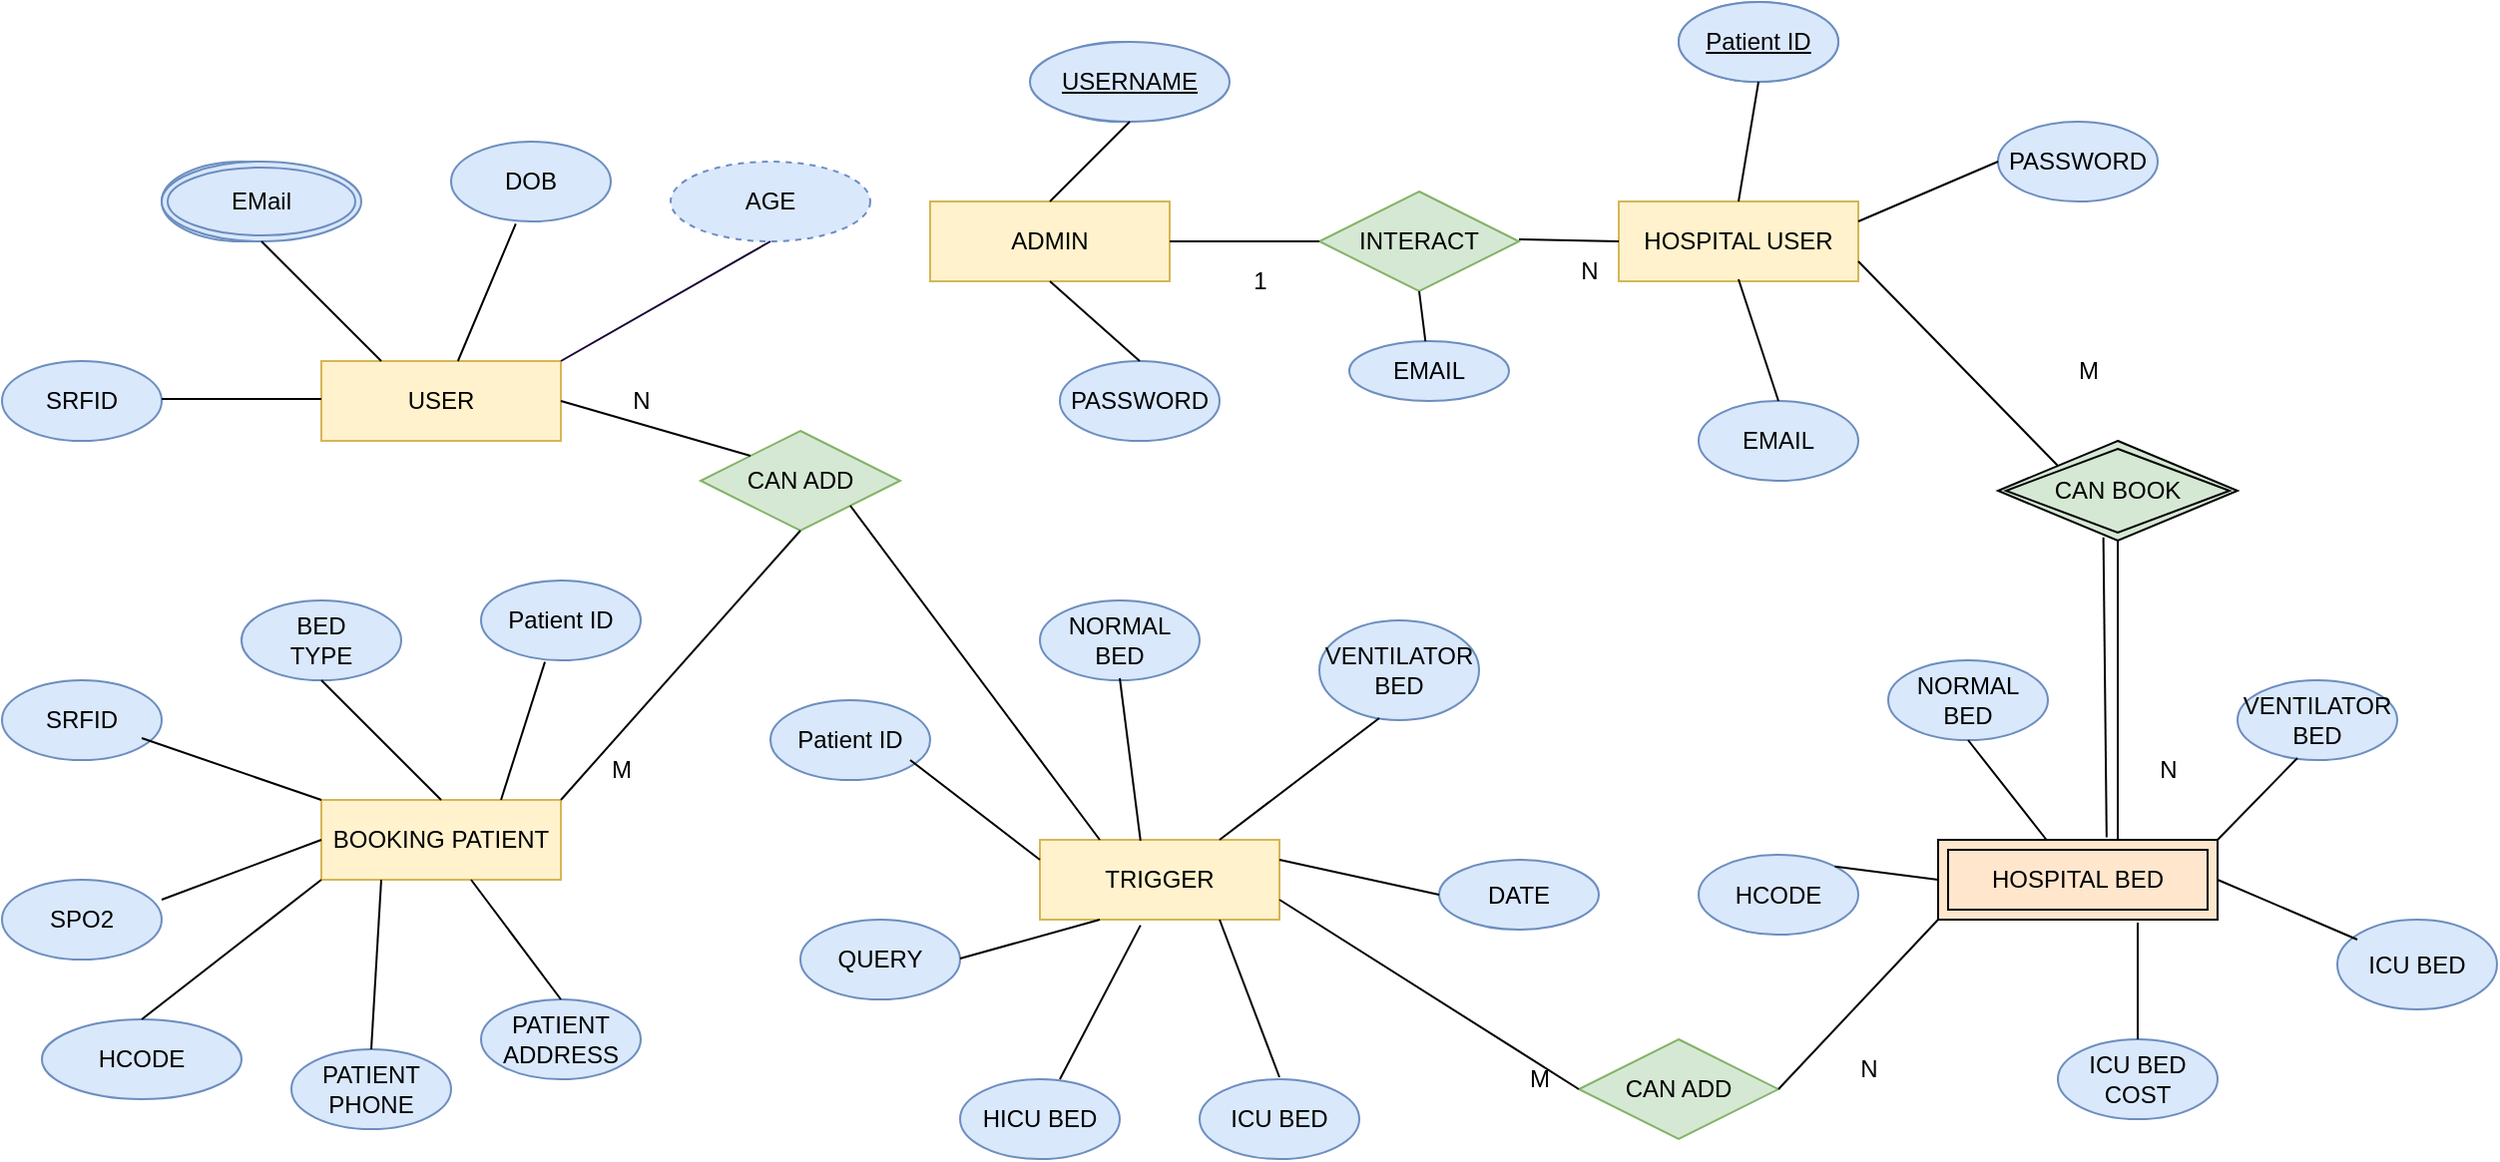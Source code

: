 <mxfile version="20.6.0" type="device"><diagram id="R2lEEEUBdFMjLlhIrx00" name="Page-1"><mxGraphModel dx="2153" dy="1804" grid="1" gridSize="10" guides="1" tooltips="1" connect="1" arrows="1" fold="1" page="1" pageScale="1" pageWidth="850" pageHeight="1100" math="0" shadow="0" extFonts="Permanent Marker^https://fonts.googleapis.com/css?family=Permanent+Marker"><root><mxCell id="0"/><mxCell id="1" parent="0"/><mxCell id="HJFnsp-WuHrkypBwHK18-1" value="EMAIL" style="ellipse;whiteSpace=wrap;html=1;fillColor=#dae8fc;strokeColor=#6c8ebf;" parent="1" vertex="1"><mxGeometry x="40" y="60" width="80" height="40" as="geometry"/></mxCell><mxCell id="HJFnsp-WuHrkypBwHK18-2" value="DOB" style="ellipse;whiteSpace=wrap;html=1;fillColor=#dae8fc;strokeColor=#6c8ebf;" parent="1" vertex="1"><mxGeometry x="185" y="50" width="80" height="40" as="geometry"/></mxCell><mxCell id="HJFnsp-WuHrkypBwHK18-3" value="USER" style="rounded=0;whiteSpace=wrap;html=1;fillColor=#fff2cc;strokeColor=#d6b656;" parent="1" vertex="1"><mxGeometry x="120" y="160" width="120" height="40" as="geometry"/></mxCell><mxCell id="HJFnsp-WuHrkypBwHK18-4" value="SRFID" style="ellipse;whiteSpace=wrap;html=1;fillColor=#dae8fc;strokeColor=#6c8ebf;" parent="1" vertex="1"><mxGeometry x="-40" y="160" width="80" height="40" as="geometry"/></mxCell><mxCell id="HJFnsp-WuHrkypBwHK18-5" value="CAN ADD" style="rhombus;whiteSpace=wrap;html=1;fillColor=#d5e8d4;strokeColor=#82b366;" parent="1" vertex="1"><mxGeometry x="310" y="195" width="100" height="50" as="geometry"/></mxCell><mxCell id="HJFnsp-WuHrkypBwHK18-6" value="ADMIN" style="rounded=0;whiteSpace=wrap;html=1;fillColor=#fff2cc;strokeColor=#d6b656;" parent="1" vertex="1"><mxGeometry x="425" y="80" width="120" height="40" as="geometry"/></mxCell><mxCell id="HJFnsp-WuHrkypBwHK18-7" value="USERNAME" style="ellipse;whiteSpace=wrap;html=1;fillColor=#dae8fc;strokeColor=#6c8ebf;" parent="1" vertex="1"><mxGeometry x="480" width="80" height="40" as="geometry"/></mxCell><mxCell id="HJFnsp-WuHrkypBwHK18-429" value="PASSWORD" style="ellipse;whiteSpace=wrap;html=1;fillColor=#dae8fc;strokeColor=#6c8ebf;" parent="1" vertex="1"><mxGeometry x="490" y="160" width="80" height="40" as="geometry"/></mxCell><mxCell id="HJFnsp-WuHrkypBwHK18-430" value="INTERACT&lt;br&gt;" style="rhombus;whiteSpace=wrap;html=1;fillColor=#d5e8d4;strokeColor=#82b366;" parent="1" vertex="1"><mxGeometry x="620" y="75" width="100" height="50" as="geometry"/></mxCell><mxCell id="HJFnsp-WuHrkypBwHK18-431" value="HOSPITAL USER" style="rounded=0;whiteSpace=wrap;html=1;fillColor=#fff2cc;strokeColor=#d6b656;" parent="1" vertex="1"><mxGeometry x="770" y="80" width="120" height="40" as="geometry"/></mxCell><mxCell id="HJFnsp-WuHrkypBwHK18-432" value="PID" style="ellipse;whiteSpace=wrap;html=1;fillColor=#dae8fc;strokeColor=#6c8ebf;" parent="1" vertex="1"><mxGeometry x="800" y="-20" width="80" height="40" as="geometry"/></mxCell><mxCell id="HJFnsp-WuHrkypBwHK18-433" value="PASSWORD" style="ellipse;whiteSpace=wrap;html=1;fillColor=#dae8fc;strokeColor=#6c8ebf;" parent="1" vertex="1"><mxGeometry x="960" y="40" width="80" height="40" as="geometry"/></mxCell><mxCell id="HJFnsp-WuHrkypBwHK18-434" value="CAN BOOK" style="rhombus;whiteSpace=wrap;html=1;fillColor=#d5e8d4;strokeColor=#82b366;" parent="1" vertex="1"><mxGeometry x="970" y="200" width="100" height="50" as="geometry"/></mxCell><mxCell id="HJFnsp-WuHrkypBwHK18-435" value="EMAIL" style="ellipse;whiteSpace=wrap;html=1;fillColor=#dae8fc;strokeColor=#6c8ebf;" parent="1" vertex="1"><mxGeometry x="810" y="180" width="80" height="40" as="geometry"/></mxCell><mxCell id="HJFnsp-WuHrkypBwHK18-438" value="SRFID" style="ellipse;whiteSpace=wrap;html=1;fillColor=#dae8fc;strokeColor=#6c8ebf;" parent="1" vertex="1"><mxGeometry x="-40" y="320" width="80" height="40" as="geometry"/></mxCell><mxCell id="HJFnsp-WuHrkypBwHK18-440" value="BED &lt;br&gt;TYPE" style="ellipse;whiteSpace=wrap;html=1;fillColor=#dae8fc;strokeColor=#6c8ebf;" parent="1" vertex="1"><mxGeometry x="80" y="280" width="80" height="40" as="geometry"/></mxCell><mxCell id="HJFnsp-WuHrkypBwHK18-441" value="Patient ID" style="ellipse;whiteSpace=wrap;html=1;fillColor=#dae8fc;strokeColor=#6c8ebf;" parent="1" vertex="1"><mxGeometry x="200" y="270" width="80" height="40" as="geometry"/></mxCell><mxCell id="HJFnsp-WuHrkypBwHK18-442" value="BOOKING PATIENT" style="rounded=0;whiteSpace=wrap;html=1;fillColor=#fff2cc;strokeColor=#d6b656;" parent="1" vertex="1"><mxGeometry x="120" y="380" width="120" height="40" as="geometry"/></mxCell><mxCell id="HJFnsp-WuHrkypBwHK18-443" value="SPO2" style="ellipse;whiteSpace=wrap;html=1;fillColor=#dae8fc;strokeColor=#6c8ebf;" parent="1" vertex="1"><mxGeometry x="-40" y="420" width="80" height="40" as="geometry"/></mxCell><mxCell id="HJFnsp-WuHrkypBwHK18-444" value="PATIENT PHONE" style="ellipse;whiteSpace=wrap;html=1;fillColor=#dae8fc;strokeColor=#6c8ebf;" parent="1" vertex="1"><mxGeometry x="105" y="505" width="80" height="40" as="geometry"/></mxCell><mxCell id="HJFnsp-WuHrkypBwHK18-445" value="PATIENT&lt;br&gt;ADDRESS" style="ellipse;whiteSpace=wrap;html=1;fillColor=#dae8fc;strokeColor=#6c8ebf;" parent="1" vertex="1"><mxGeometry x="200" y="480" width="80" height="40" as="geometry"/></mxCell><mxCell id="HJFnsp-WuHrkypBwHK18-446" value="TRIGGER" style="rounded=0;whiteSpace=wrap;html=1;fillColor=#fff2cc;strokeColor=#d6b656;" parent="1" vertex="1"><mxGeometry x="480" y="400" width="120" height="40" as="geometry"/></mxCell><mxCell id="HJFnsp-WuHrkypBwHK18-447" value="Patient ID" style="ellipse;whiteSpace=wrap;html=1;fillColor=#dae8fc;strokeColor=#6c8ebf;" parent="1" vertex="1"><mxGeometry x="345" y="330" width="80" height="40" as="geometry"/></mxCell><mxCell id="HJFnsp-WuHrkypBwHK18-448" value="QUERY" style="ellipse;whiteSpace=wrap;html=1;fillColor=#dae8fc;strokeColor=#6c8ebf;" parent="1" vertex="1"><mxGeometry x="360" y="440" width="80" height="40" as="geometry"/></mxCell><mxCell id="HJFnsp-WuHrkypBwHK18-449" value="HICU BED" style="ellipse;whiteSpace=wrap;html=1;fillColor=#dae8fc;strokeColor=#6c8ebf;" parent="1" vertex="1"><mxGeometry x="440" y="520" width="80" height="40" as="geometry"/></mxCell><mxCell id="HJFnsp-WuHrkypBwHK18-450" value="ICU BED" style="ellipse;whiteSpace=wrap;html=1;fillColor=#dae8fc;strokeColor=#6c8ebf;" parent="1" vertex="1"><mxGeometry x="560" y="520" width="80" height="40" as="geometry"/></mxCell><mxCell id="HJFnsp-WuHrkypBwHK18-451" value="NORMAL BED" style="ellipse;whiteSpace=wrap;html=1;fillColor=#dae8fc;strokeColor=#6c8ebf;" parent="1" vertex="1"><mxGeometry x="480" y="280" width="80" height="40" as="geometry"/></mxCell><mxCell id="HJFnsp-WuHrkypBwHK18-452" value="VENTILATOR&lt;br&gt;BED" style="ellipse;whiteSpace=wrap;html=1;fillColor=#dae8fc;strokeColor=#6c8ebf;" parent="1" vertex="1"><mxGeometry x="620" y="290" width="80" height="50" as="geometry"/></mxCell><mxCell id="HJFnsp-WuHrkypBwHK18-453" value="DATE" style="ellipse;whiteSpace=wrap;html=1;fillColor=#dae8fc;strokeColor=#6c8ebf;" parent="1" vertex="1"><mxGeometry x="680" y="410" width="80" height="35" as="geometry"/></mxCell><mxCell id="HJFnsp-WuHrkypBwHK18-455" value="HOSPITAL DATA" style="rounded=0;whiteSpace=wrap;html=1;fillColor=#fff2cc;strokeColor=#d6b656;" parent="1" vertex="1"><mxGeometry x="930" y="400" width="140" height="40" as="geometry"/></mxCell><mxCell id="HJFnsp-WuHrkypBwHK18-456" value="VENTILATOR BED" style="ellipse;whiteSpace=wrap;html=1;fillColor=#dae8fc;strokeColor=#6c8ebf;" parent="1" vertex="1"><mxGeometry x="1080" y="320" width="80" height="40" as="geometry"/></mxCell><mxCell id="HJFnsp-WuHrkypBwHK18-457" value="NORMAL &lt;br&gt;BED" style="ellipse;whiteSpace=wrap;html=1;fillColor=#dae8fc;strokeColor=#6c8ebf;" parent="1" vertex="1"><mxGeometry x="905" y="310" width="80" height="40" as="geometry"/></mxCell><mxCell id="HJFnsp-WuHrkypBwHK18-459" value="HCODE" style="ellipse;whiteSpace=wrap;html=1;fillColor=#dae8fc;strokeColor=#6c8ebf;" parent="1" vertex="1"><mxGeometry x="810" y="407.5" width="80" height="40" as="geometry"/></mxCell><mxCell id="HJFnsp-WuHrkypBwHK18-460" value="ICU BED&lt;br&gt;COST" style="ellipse;whiteSpace=wrap;html=1;fillColor=#dae8fc;strokeColor=#6c8ebf;" parent="1" vertex="1"><mxGeometry x="990" y="500" width="80" height="40" as="geometry"/></mxCell><mxCell id="HJFnsp-WuHrkypBwHK18-461" value="ICU BED" style="ellipse;whiteSpace=wrap;html=1;fillColor=#dae8fc;strokeColor=#6c8ebf;" parent="1" vertex="1"><mxGeometry x="1130" y="440" width="80" height="45" as="geometry"/></mxCell><mxCell id="HJFnsp-WuHrkypBwHK18-462" value="CAN ADD" style="rhombus;whiteSpace=wrap;html=1;fillColor=#d5e8d4;strokeColor=#82b366;" parent="1" vertex="1"><mxGeometry x="750" y="500" width="100" height="50" as="geometry"/></mxCell><mxCell id="HJFnsp-WuHrkypBwHK18-508" value="M" style="text;html=1;align=center;verticalAlign=middle;resizable=0;points=[];autosize=1;strokeColor=none;fillColor=none;" parent="1" vertex="1"><mxGeometry x="255" y="350" width="30" height="30" as="geometry"/></mxCell><mxCell id="HJFnsp-WuHrkypBwHK18-511" value="N" style="text;html=1;align=center;verticalAlign=middle;resizable=0;points=[];autosize=1;strokeColor=none;fillColor=none;" parent="1" vertex="1"><mxGeometry x="265" y="165" width="30" height="30" as="geometry"/></mxCell><mxCell id="HJFnsp-WuHrkypBwHK18-512" value="1" style="text;html=1;align=center;verticalAlign=middle;resizable=0;points=[];autosize=1;strokeColor=none;fillColor=none;" parent="1" vertex="1"><mxGeometry x="575" y="105" width="30" height="30" as="geometry"/></mxCell><mxCell id="HJFnsp-WuHrkypBwHK18-513" value="N" style="text;html=1;align=center;verticalAlign=middle;resizable=0;points=[];autosize=1;strokeColor=none;fillColor=none;" parent="1" vertex="1"><mxGeometry x="740" y="100" width="30" height="30" as="geometry"/></mxCell><mxCell id="HJFnsp-WuHrkypBwHK18-514" value="M" style="text;html=1;align=center;verticalAlign=middle;resizable=0;points=[];autosize=1;strokeColor=none;fillColor=none;" parent="1" vertex="1"><mxGeometry x="990" y="150" width="30" height="30" as="geometry"/></mxCell><mxCell id="HJFnsp-WuHrkypBwHK18-516" value="N" style="text;html=1;align=center;verticalAlign=middle;resizable=0;points=[];autosize=1;strokeColor=none;fillColor=none;" parent="1" vertex="1"><mxGeometry x="1030" y="350" width="30" height="30" as="geometry"/></mxCell><mxCell id="HJFnsp-WuHrkypBwHK18-518" value="N" style="text;html=1;align=center;verticalAlign=middle;resizable=0;points=[];autosize=1;strokeColor=none;fillColor=none;" parent="1" vertex="1"><mxGeometry x="880" y="500" width="30" height="30" as="geometry"/></mxCell><mxCell id="HJFnsp-WuHrkypBwHK18-519" value="M" style="text;html=1;align=center;verticalAlign=middle;resizable=0;points=[];autosize=1;strokeColor=none;fillColor=none;" parent="1" vertex="1"><mxGeometry x="715" y="505" width="30" height="30" as="geometry"/></mxCell><mxCell id="b2RTEIFPCRHPSaWi15oK-2" value="&lt;span style=&quot;&quot;&gt;EMail&lt;/span&gt;" style="ellipse;shape=doubleEllipse;margin=3;whiteSpace=wrap;html=1;align=center;labelBackgroundColor=none;fillColor=#dae8fc;strokeColor=#6c8ebf;" parent="1" vertex="1"><mxGeometry x="40" y="60" width="100" height="40" as="geometry"/></mxCell><mxCell id="b2RTEIFPCRHPSaWi15oK-3" value="USERNAME" style="ellipse;whiteSpace=wrap;html=1;align=center;fontStyle=4;labelBackgroundColor=none;fillColor=#dae8fc;strokeColor=#6c8ebf;" parent="1" vertex="1"><mxGeometry x="475" width="100" height="40" as="geometry"/></mxCell><mxCell id="geem1znem0BxTNEdP_fm-1" value="HOSPITAL BED" style="shape=ext;margin=3;double=1;whiteSpace=wrap;html=1;align=center;fillColor=#ffe6cc;strokeColor=#000000;" parent="1" vertex="1"><mxGeometry x="930" y="400" width="140" height="40" as="geometry"/></mxCell><mxCell id="geem1znem0BxTNEdP_fm-2" value="Patient ID" style="ellipse;whiteSpace=wrap;html=1;align=center;fontStyle=4;fillColor=#dae8fc;strokeColor=#6c8ebf;" parent="1" vertex="1"><mxGeometry x="800" y="-20" width="80" height="40" as="geometry"/></mxCell><mxCell id="geem1znem0BxTNEdP_fm-3" value="CAN BOOK" style="shape=rhombus;double=1;perimeter=rhombusPerimeter;whiteSpace=wrap;html=1;align=center;fillColor=#d5e8d4;strokeColor=#000000;" parent="1" vertex="1"><mxGeometry x="960" y="200" width="120" height="50" as="geometry"/></mxCell><mxCell id="geem1znem0BxTNEdP_fm-4" value="" style="endArrow=none;html=1;rounded=0;exitX=0.603;exitY=-0.03;exitDx=0;exitDy=0;exitPerimeter=0;entryX=0.44;entryY=0.968;entryDx=0;entryDy=0;entryPerimeter=0;" parent="1" source="geem1znem0BxTNEdP_fm-1" target="geem1znem0BxTNEdP_fm-3" edge="1"><mxGeometry relative="1" as="geometry"><mxPoint x="590" y="290" as="sourcePoint"/><mxPoint x="1020" y="250" as="targetPoint"/></mxGeometry></mxCell><mxCell id="geem1znem0BxTNEdP_fm-5" value="" style="endArrow=none;html=1;rounded=0;entryX=0.5;entryY=1;entryDx=0;entryDy=0;entryPerimeter=0;" parent="1" target="geem1znem0BxTNEdP_fm-3" edge="1"><mxGeometry relative="1" as="geometry"><mxPoint x="1020" y="400" as="sourcePoint"/><mxPoint x="750" y="290" as="targetPoint"/></mxGeometry></mxCell><mxCell id="geem1znem0BxTNEdP_fm-7" value="EMAIL" style="ellipse;whiteSpace=wrap;html=1;align=center;fillColor=#dae8fc;strokeColor=#6c8ebf;" parent="1" vertex="1"><mxGeometry x="635" y="150" width="80" height="30" as="geometry"/></mxCell><mxCell id="geem1znem0BxTNEdP_fm-8" value="" style="endArrow=none;html=1;rounded=0;entryX=0.5;entryY=1;entryDx=0;entryDy=0;" parent="1" source="geem1znem0BxTNEdP_fm-7" target="HJFnsp-WuHrkypBwHK18-430" edge="1"><mxGeometry relative="1" as="geometry"><mxPoint x="630" y="260" as="sourcePoint"/><mxPoint x="790" y="260" as="targetPoint"/></mxGeometry></mxCell><mxCell id="geem1znem0BxTNEdP_fm-10" value="" style="endArrow=none;html=1;rounded=0;entryX=0;entryY=0;entryDx=0;entryDy=0;" parent="1" target="HJFnsp-WuHrkypBwHK18-5" edge="1"><mxGeometry relative="1" as="geometry"><mxPoint x="240" y="180" as="sourcePoint"/><mxPoint x="400" y="180" as="targetPoint"/></mxGeometry></mxCell><mxCell id="geem1znem0BxTNEdP_fm-11" value="" style="endArrow=none;html=1;rounded=0;" parent="1" edge="1"><mxGeometry relative="1" as="geometry"><mxPoint x="40" y="179" as="sourcePoint"/><mxPoint x="120" y="179" as="targetPoint"/></mxGeometry></mxCell><mxCell id="geem1znem0BxTNEdP_fm-12" value="" style="endArrow=none;html=1;rounded=0;entryX=0.405;entryY=1.03;entryDx=0;entryDy=0;entryPerimeter=0;" parent="1" source="HJFnsp-WuHrkypBwHK18-3" target="HJFnsp-WuHrkypBwHK18-2" edge="1"><mxGeometry relative="1" as="geometry"><mxPoint x="180" y="159" as="sourcePoint"/><mxPoint x="340" y="159" as="targetPoint"/></mxGeometry></mxCell><mxCell id="geem1znem0BxTNEdP_fm-13" value="" style="endArrow=none;html=1;rounded=0;entryX=0.25;entryY=0;entryDx=0;entryDy=0;" parent="1" target="HJFnsp-WuHrkypBwHK18-3" edge="1"><mxGeometry relative="1" as="geometry"><mxPoint x="90" y="100" as="sourcePoint"/><mxPoint x="255" y="104" as="targetPoint"/></mxGeometry></mxCell><mxCell id="geem1znem0BxTNEdP_fm-14" value="" style="endArrow=none;html=1;rounded=0;entryX=0.25;entryY=0;entryDx=0;entryDy=0;exitX=1;exitY=1;exitDx=0;exitDy=0;" parent="1" source="HJFnsp-WuHrkypBwHK18-5" target="HJFnsp-WuHrkypBwHK18-446" edge="1"><mxGeometry relative="1" as="geometry"><mxPoint x="368" y="240" as="sourcePoint"/><mxPoint x="483" y="230" as="targetPoint"/></mxGeometry></mxCell><mxCell id="geem1znem0BxTNEdP_fm-15" value="" style="endArrow=none;html=1;rounded=0;exitX=0.5;exitY=0;exitDx=0;exitDy=0;entryX=0.5;entryY=1;entryDx=0;entryDy=0;" parent="1" source="HJFnsp-WuHrkypBwHK18-6" target="b2RTEIFPCRHPSaWi15oK-3" edge="1"><mxGeometry relative="1" as="geometry"><mxPoint x="345" y="30" as="sourcePoint"/><mxPoint x="505" y="30" as="targetPoint"/></mxGeometry></mxCell><mxCell id="geem1znem0BxTNEdP_fm-16" value="" style="endArrow=none;html=1;rounded=0;entryX=0.5;entryY=1;entryDx=0;entryDy=0;exitX=0.5;exitY=0;exitDx=0;exitDy=0;" parent="1" source="HJFnsp-WuHrkypBwHK18-429" target="HJFnsp-WuHrkypBwHK18-6" edge="1"><mxGeometry relative="1" as="geometry"><mxPoint x="290" y="200" as="sourcePoint"/><mxPoint x="450" y="200" as="targetPoint"/></mxGeometry></mxCell><mxCell id="geem1znem0BxTNEdP_fm-17" value="" style="endArrow=none;html=1;rounded=0;entryX=0;entryY=0.5;entryDx=0;entryDy=0;" parent="1" target="HJFnsp-WuHrkypBwHK18-431" edge="1"><mxGeometry relative="1" as="geometry"><mxPoint x="720" y="99" as="sourcePoint"/><mxPoint x="880" y="99" as="targetPoint"/></mxGeometry></mxCell><mxCell id="geem1znem0BxTNEdP_fm-18" value="" style="endArrow=none;html=1;rounded=0;entryX=0;entryY=0.5;entryDx=0;entryDy=0;" parent="1" target="HJFnsp-WuHrkypBwHK18-430" edge="1"><mxGeometry relative="1" as="geometry"><mxPoint x="545" y="100" as="sourcePoint"/><mxPoint x="705" y="104" as="targetPoint"/></mxGeometry></mxCell><mxCell id="geem1znem0BxTNEdP_fm-19" value="" style="endArrow=none;html=1;rounded=0;exitX=0.5;exitY=0;exitDx=0;exitDy=0;" parent="1" source="HJFnsp-WuHrkypBwHK18-435" edge="1"><mxGeometry relative="1" as="geometry"><mxPoint x="670" y="119" as="sourcePoint"/><mxPoint x="830" y="119" as="targetPoint"/></mxGeometry></mxCell><mxCell id="geem1znem0BxTNEdP_fm-20" value="" style="endArrow=none;html=1;rounded=0;exitX=1;exitY=0.25;exitDx=0;exitDy=0;entryX=0;entryY=0.5;entryDx=0;entryDy=0;" parent="1" source="HJFnsp-WuHrkypBwHK18-431" target="HJFnsp-WuHrkypBwHK18-433" edge="1"><mxGeometry relative="1" as="geometry"><mxPoint x="820" y="75" as="sourcePoint"/><mxPoint x="980" y="75" as="targetPoint"/></mxGeometry></mxCell><mxCell id="geem1znem0BxTNEdP_fm-21" value="" style="endArrow=none;html=1;rounded=0;exitX=0.5;exitY=0;exitDx=0;exitDy=0;entryX=0.5;entryY=1;entryDx=0;entryDy=0;" parent="1" source="HJFnsp-WuHrkypBwHK18-431" target="geem1znem0BxTNEdP_fm-2" edge="1"><mxGeometry relative="1" as="geometry"><mxPoint x="690" y="20" as="sourcePoint"/><mxPoint x="850" y="20" as="targetPoint"/></mxGeometry></mxCell><mxCell id="geem1znem0BxTNEdP_fm-23" value="" style="endArrow=none;html=1;rounded=0;exitX=1;exitY=0.75;exitDx=0;exitDy=0;entryX=0;entryY=0;entryDx=0;entryDy=0;" parent="1" source="HJFnsp-WuHrkypBwHK18-431" target="geem1znem0BxTNEdP_fm-3" edge="1"><mxGeometry relative="1" as="geometry"><mxPoint x="770" y="240" as="sourcePoint"/><mxPoint x="930" y="240" as="targetPoint"/></mxGeometry></mxCell><mxCell id="geem1znem0BxTNEdP_fm-24" value="" style="endArrow=none;html=1;rounded=0;entryX=0.5;entryY=0;entryDx=0;entryDy=0;" parent="1" source="HJFnsp-WuHrkypBwHK18-442" target="HJFnsp-WuHrkypBwHK18-445" edge="1"><mxGeometry relative="1" as="geometry"><mxPoint x="190" y="410" as="sourcePoint"/><mxPoint x="350" y="410" as="targetPoint"/></mxGeometry></mxCell><mxCell id="geem1znem0BxTNEdP_fm-25" value="" style="endArrow=none;html=1;rounded=0;entryX=0.25;entryY=1;entryDx=0;entryDy=0;exitX=0.5;exitY=0;exitDx=0;exitDy=0;" parent="1" source="HJFnsp-WuHrkypBwHK18-444" target="HJFnsp-WuHrkypBwHK18-442" edge="1"><mxGeometry relative="1" as="geometry"><mxPoint x="120" y="505" as="sourcePoint"/><mxPoint x="280" y="505" as="targetPoint"/></mxGeometry></mxCell><mxCell id="geem1znem0BxTNEdP_fm-26" value="" style="endArrow=none;html=1;rounded=0;entryX=0;entryY=0.5;entryDx=0;entryDy=0;" parent="1" target="HJFnsp-WuHrkypBwHK18-442" edge="1"><mxGeometry relative="1" as="geometry"><mxPoint x="40" y="430" as="sourcePoint"/><mxPoint x="200" y="430" as="targetPoint"/></mxGeometry></mxCell><mxCell id="geem1znem0BxTNEdP_fm-27" value="" style="endArrow=none;html=1;rounded=0;entryX=0;entryY=0;entryDx=0;entryDy=0;" parent="1" target="HJFnsp-WuHrkypBwHK18-442" edge="1"><mxGeometry relative="1" as="geometry"><mxPoint x="30" y="349" as="sourcePoint"/><mxPoint x="190" y="349" as="targetPoint"/></mxGeometry></mxCell><mxCell id="geem1znem0BxTNEdP_fm-28" value="" style="endArrow=none;html=1;rounded=0;entryX=0.5;entryY=0;entryDx=0;entryDy=0;" parent="1" target="HJFnsp-WuHrkypBwHK18-442" edge="1"><mxGeometry relative="1" as="geometry"><mxPoint x="120" y="320" as="sourcePoint"/><mxPoint x="280" y="320" as="targetPoint"/></mxGeometry></mxCell><mxCell id="geem1znem0BxTNEdP_fm-29" value="" style="endArrow=none;html=1;rounded=0;exitX=0.4;exitY=1.02;exitDx=0;exitDy=0;exitPerimeter=0;entryX=0.75;entryY=0;entryDx=0;entryDy=0;" parent="1" source="HJFnsp-WuHrkypBwHK18-441" target="HJFnsp-WuHrkypBwHK18-442" edge="1"><mxGeometry relative="1" as="geometry"><mxPoint x="250" y="380" as="sourcePoint"/><mxPoint x="410" y="380" as="targetPoint"/></mxGeometry></mxCell><mxCell id="geem1znem0BxTNEdP_fm-30" value="" style="endArrow=none;html=1;rounded=0;exitX=0.5;exitY=1;exitDx=0;exitDy=0;entryX=1;entryY=0;entryDx=0;entryDy=0;" parent="1" source="HJFnsp-WuHrkypBwHK18-5" target="HJFnsp-WuHrkypBwHK18-442" edge="1"><mxGeometry relative="1" as="geometry"><mxPoint x="470" y="380" as="sourcePoint"/><mxPoint x="630" y="380" as="targetPoint"/></mxGeometry></mxCell><mxCell id="geem1znem0BxTNEdP_fm-31" value="" style="endArrow=none;html=1;rounded=0;entryX=0.75;entryY=1;entryDx=0;entryDy=0;" parent="1" target="HJFnsp-WuHrkypBwHK18-446" edge="1"><mxGeometry relative="1" as="geometry"><mxPoint x="600" y="519" as="sourcePoint"/><mxPoint x="760" y="519" as="targetPoint"/></mxGeometry></mxCell><mxCell id="geem1znem0BxTNEdP_fm-32" value="" style="endArrow=none;html=1;rounded=0;entryX=0.42;entryY=1.07;entryDx=0;entryDy=0;entryPerimeter=0;" parent="1" target="HJFnsp-WuHrkypBwHK18-446" edge="1"><mxGeometry relative="1" as="geometry"><mxPoint x="490" y="520" as="sourcePoint"/><mxPoint x="650" y="520" as="targetPoint"/></mxGeometry></mxCell><mxCell id="geem1znem0BxTNEdP_fm-33" value="" style="endArrow=none;html=1;rounded=0;entryX=0.25;entryY=1;entryDx=0;entryDy=0;" parent="1" target="HJFnsp-WuHrkypBwHK18-446" edge="1"><mxGeometry relative="1" as="geometry"><mxPoint x="440" y="459.5" as="sourcePoint"/><mxPoint x="600" y="459.5" as="targetPoint"/></mxGeometry></mxCell><mxCell id="geem1znem0BxTNEdP_fm-34" value="" style="endArrow=none;html=1;rounded=0;entryX=0;entryY=0.25;entryDx=0;entryDy=0;" parent="1" target="HJFnsp-WuHrkypBwHK18-446" edge="1"><mxGeometry relative="1" as="geometry"><mxPoint x="415" y="360" as="sourcePoint"/><mxPoint x="575" y="360" as="targetPoint"/></mxGeometry></mxCell><mxCell id="geem1znem0BxTNEdP_fm-35" value="" style="endArrow=none;html=1;rounded=0;entryX=0.42;entryY=0.01;entryDx=0;entryDy=0;entryPerimeter=0;" parent="1" target="HJFnsp-WuHrkypBwHK18-446" edge="1"><mxGeometry relative="1" as="geometry"><mxPoint x="520" y="319" as="sourcePoint"/><mxPoint x="680" y="319" as="targetPoint"/></mxGeometry></mxCell><mxCell id="geem1znem0BxTNEdP_fm-36" value="" style="endArrow=none;html=1;rounded=0;entryX=0.75;entryY=0;entryDx=0;entryDy=0;" parent="1" target="HJFnsp-WuHrkypBwHK18-446" edge="1"><mxGeometry relative="1" as="geometry"><mxPoint x="650" y="339" as="sourcePoint"/><mxPoint x="810" y="339" as="targetPoint"/></mxGeometry></mxCell><mxCell id="geem1znem0BxTNEdP_fm-37" value="" style="endArrow=none;html=1;rounded=0;exitX=1;exitY=0.25;exitDx=0;exitDy=0;entryX=0;entryY=0.5;entryDx=0;entryDy=0;" parent="1" source="HJFnsp-WuHrkypBwHK18-446" target="HJFnsp-WuHrkypBwHK18-453" edge="1"><mxGeometry relative="1" as="geometry"><mxPoint x="720" y="360" as="sourcePoint"/><mxPoint x="880" y="360" as="targetPoint"/></mxGeometry></mxCell><mxCell id="geem1znem0BxTNEdP_fm-38" value="" style="endArrow=none;html=1;rounded=0;exitX=1;exitY=0.75;exitDx=0;exitDy=0;entryX=0;entryY=0.5;entryDx=0;entryDy=0;" parent="1" source="HJFnsp-WuHrkypBwHK18-446" target="HJFnsp-WuHrkypBwHK18-462" edge="1"><mxGeometry relative="1" as="geometry"><mxPoint x="720" y="360" as="sourcePoint"/><mxPoint x="880" y="360" as="targetPoint"/></mxGeometry></mxCell><mxCell id="geem1znem0BxTNEdP_fm-39" value="" style="endArrow=none;html=1;rounded=0;exitX=0.5;exitY=0;exitDx=0;exitDy=0;" parent="1" source="HJFnsp-WuHrkypBwHK18-460" edge="1"><mxGeometry relative="1" as="geometry"><mxPoint x="870" y="441.5" as="sourcePoint"/><mxPoint x="1030" y="441.5" as="targetPoint"/></mxGeometry></mxCell><mxCell id="geem1znem0BxTNEdP_fm-40" value="" style="endArrow=none;html=1;rounded=0;exitX=1;exitY=0.5;exitDx=0;exitDy=0;" parent="1" source="geem1znem0BxTNEdP_fm-1" edge="1"><mxGeometry relative="1" as="geometry"><mxPoint x="980" y="450" as="sourcePoint"/><mxPoint x="1140" y="450" as="targetPoint"/></mxGeometry></mxCell><mxCell id="geem1znem0BxTNEdP_fm-41" value="" style="endArrow=none;html=1;rounded=0;exitX=1;exitY=0;exitDx=0;exitDy=0;" parent="1" source="geem1znem0BxTNEdP_fm-1" edge="1"><mxGeometry relative="1" as="geometry"><mxPoint x="950" y="359" as="sourcePoint"/><mxPoint x="1110" y="359" as="targetPoint"/></mxGeometry></mxCell><mxCell id="geem1znem0BxTNEdP_fm-42" value="" style="endArrow=none;html=1;rounded=0;exitX=1;exitY=0;exitDx=0;exitDy=0;" parent="1" source="HJFnsp-WuHrkypBwHK18-459" edge="1"><mxGeometry relative="1" as="geometry"><mxPoint x="770" y="420" as="sourcePoint"/><mxPoint x="930" y="420" as="targetPoint"/></mxGeometry></mxCell><mxCell id="geem1znem0BxTNEdP_fm-43" value="" style="endArrow=none;html=1;rounded=0;exitX=0.5;exitY=1;exitDx=0;exitDy=0;" parent="1" source="HJFnsp-WuHrkypBwHK18-457" target="geem1znem0BxTNEdP_fm-1" edge="1"><mxGeometry relative="1" as="geometry"><mxPoint x="720" y="360" as="sourcePoint"/><mxPoint x="880" y="360" as="targetPoint"/></mxGeometry></mxCell><mxCell id="geem1znem0BxTNEdP_fm-44" value="" style="endArrow=none;html=1;rounded=0;exitX=1;exitY=0.5;exitDx=0;exitDy=0;entryX=0;entryY=1;entryDx=0;entryDy=0;" parent="1" source="HJFnsp-WuHrkypBwHK18-462" target="geem1znem0BxTNEdP_fm-1" edge="1"><mxGeometry relative="1" as="geometry"><mxPoint x="720" y="360" as="sourcePoint"/><mxPoint x="880" y="360" as="targetPoint"/></mxGeometry></mxCell><mxCell id="geem1znem0BxTNEdP_fm-45" value="AGE" style="ellipse;whiteSpace=wrap;html=1;align=center;dashed=1;fillColor=#dae8fc;strokeColor=#6c8ebf;" parent="1" vertex="1"><mxGeometry x="295" y="60" width="100" height="40" as="geometry"/></mxCell><mxCell id="geem1znem0BxTNEdP_fm-46" value="" style="endArrow=none;html=1;rounded=0;entryX=0.5;entryY=1;entryDx=0;entryDy=0;exitX=1;exitY=0;exitDx=0;exitDy=0;fillColor=#dae8fc;strokeColor=#190033;" parent="1" source="HJFnsp-WuHrkypBwHK18-3" target="geem1znem0BxTNEdP_fm-45" edge="1"><mxGeometry relative="1" as="geometry"><mxPoint x="600" y="340" as="sourcePoint"/><mxPoint x="760" y="340" as="targetPoint"/></mxGeometry></mxCell><mxCell id="-wBZI2qKe8OvxvbKr_8w-1" value="HCODE" style="ellipse;whiteSpace=wrap;html=1;align=center;fillColor=#dae8fc;strokeColor=#6c8ebf;" vertex="1" parent="1"><mxGeometry x="-20" y="490" width="100" height="40" as="geometry"/></mxCell><mxCell id="-wBZI2qKe8OvxvbKr_8w-2" value="" style="endArrow=none;html=1;rounded=0;exitX=0.5;exitY=0;exitDx=0;exitDy=0;entryX=0;entryY=1;entryDx=0;entryDy=0;" edge="1" parent="1" source="-wBZI2qKe8OvxvbKr_8w-1" target="HJFnsp-WuHrkypBwHK18-442"><mxGeometry relative="1" as="geometry"><mxPoint x="290" y="420" as="sourcePoint"/><mxPoint x="450" y="420" as="targetPoint"/></mxGeometry></mxCell></root></mxGraphModel></diagram></mxfile>
